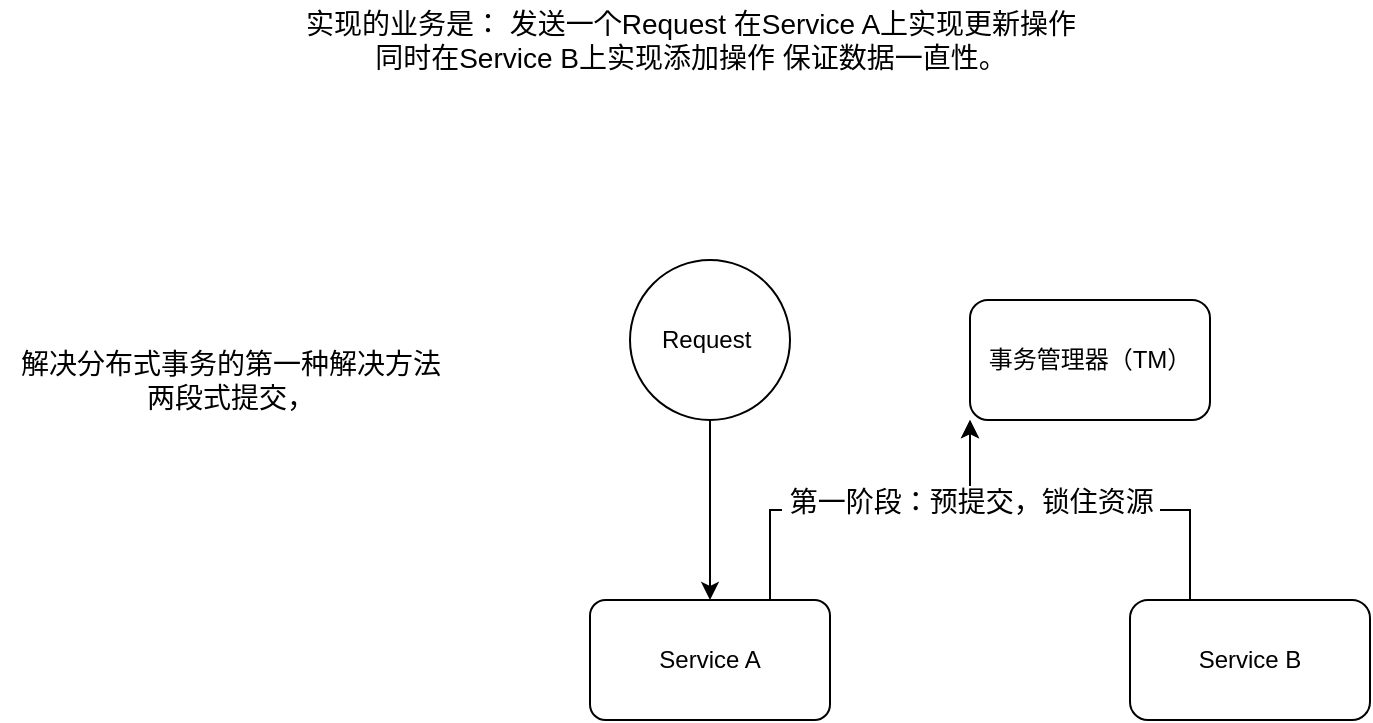 <mxfile version="16.6.1" type="github">
  <diagram id="hrjyBH-5ujo03640qZuh" name="第 1 页">
    <mxGraphModel dx="2090" dy="699" grid="1" gridSize="10" guides="1" tooltips="1" connect="1" arrows="1" fold="1" page="1" pageScale="1" pageWidth="827" pageHeight="1169" math="0" shadow="0">
      <root>
        <mxCell id="0" />
        <mxCell id="1" parent="0" />
        <mxCell id="ixG_kfn3xZWBvnZa2Kqw-6" value="" style="edgeStyle=orthogonalEdgeStyle;rounded=0;orthogonalLoop=1;jettySize=auto;html=1;" parent="1" source="ixG_kfn3xZWBvnZa2Kqw-2" edge="1">
          <mxGeometry relative="1" as="geometry">
            <mxPoint x="310" y="350" as="targetPoint" />
          </mxGeometry>
        </mxCell>
        <mxCell id="ixG_kfn3xZWBvnZa2Kqw-2" value="Request&amp;nbsp;" style="ellipse;whiteSpace=wrap;html=1;aspect=fixed;" parent="1" vertex="1">
          <mxGeometry x="270" y="180" width="80" height="80" as="geometry" />
        </mxCell>
        <mxCell id="wuZNsH52xhBVrFRtopbs-6" style="edgeStyle=orthogonalEdgeStyle;rounded=0;orthogonalLoop=1;jettySize=auto;html=1;exitX=0.25;exitY=0;exitDx=0;exitDy=0;entryX=0;entryY=1;entryDx=0;entryDy=0;" edge="1" parent="1" source="ixG_kfn3xZWBvnZa2Kqw-7" target="wuZNsH52xhBVrFRtopbs-3">
          <mxGeometry relative="1" as="geometry" />
        </mxCell>
        <mxCell id="ixG_kfn3xZWBvnZa2Kqw-7" value="Service B" style="rounded=1;whiteSpace=wrap;html=1;" parent="1" vertex="1">
          <mxGeometry x="520" y="350" width="120" height="60" as="geometry" />
        </mxCell>
        <mxCell id="wuZNsH52xhBVrFRtopbs-5" style="edgeStyle=orthogonalEdgeStyle;rounded=0;orthogonalLoop=1;jettySize=auto;html=1;exitX=0.75;exitY=0;exitDx=0;exitDy=0;entryX=0;entryY=1;entryDx=0;entryDy=0;" edge="1" parent="1" source="ixG_kfn3xZWBvnZa2Kqw-8" target="wuZNsH52xhBVrFRtopbs-3">
          <mxGeometry relative="1" as="geometry" />
        </mxCell>
        <mxCell id="wuZNsH52xhBVrFRtopbs-7" value="&lt;font style=&quot;font-size: 14px&quot;&gt;&amp;nbsp;第一阶段：预提交，锁住资源&lt;/font&gt;&amp;nbsp;" style="edgeLabel;html=1;align=center;verticalAlign=middle;resizable=0;points=[];" vertex="1" connectable="0" parent="wuZNsH52xhBVrFRtopbs-5">
          <mxGeometry x="0.463" y="4" relative="1" as="geometry">
            <mxPoint x="6" as="offset" />
          </mxGeometry>
        </mxCell>
        <mxCell id="ixG_kfn3xZWBvnZa2Kqw-8" value="Service A" style="rounded=1;whiteSpace=wrap;html=1;arcSize=13;" parent="1" vertex="1">
          <mxGeometry x="250" y="350" width="120" height="60" as="geometry" />
        </mxCell>
        <mxCell id="ixG_kfn3xZWBvnZa2Kqw-9" value="&lt;font style=&quot;font-size: 14px&quot;&gt;实现的业务是： 发送一个Request 在Service A上实现更新操作&lt;br&gt;同时在Service B上实现添加操作 保证数据一直性。&lt;br&gt;&lt;/font&gt;" style="text;html=1;align=center;verticalAlign=middle;resizable=0;points=[];autosize=1;strokeColor=none;fillColor=none;" parent="1" vertex="1">
          <mxGeometry x="100" y="50" width="400" height="40" as="geometry" />
        </mxCell>
        <mxCell id="wuZNsH52xhBVrFRtopbs-1" value="&lt;font style=&quot;font-size: 14px&quot;&gt;解决分布式事务的第一种解决方法&lt;br&gt;两段式提交，&lt;/font&gt;" style="text;html=1;align=center;verticalAlign=middle;resizable=0;points=[];autosize=1;strokeColor=none;fillColor=none;" vertex="1" parent="1">
          <mxGeometry x="-45" y="220" width="230" height="40" as="geometry" />
        </mxCell>
        <mxCell id="wuZNsH52xhBVrFRtopbs-3" value="事务管理器（TM）" style="whiteSpace=wrap;html=1;rounded=1;" vertex="1" parent="1">
          <mxGeometry x="440" y="200" width="120" height="60" as="geometry" />
        </mxCell>
      </root>
    </mxGraphModel>
  </diagram>
</mxfile>
